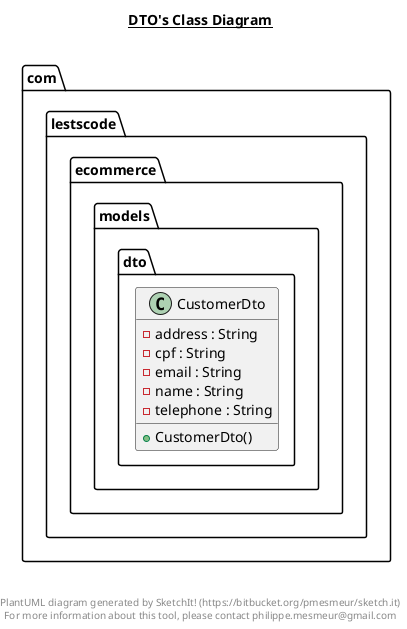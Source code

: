 @startuml

title __DTO's Class Diagram__\n

  namespace com.lestscode.ecommerce {
    namespace models {
      namespace dto {
        class com.lestscode.ecommerce.models.dto.CustomerDto {
            - address : String
            - cpf : String
            - email : String
            - name : String
            - telephone : String
            + CustomerDto()
        }
      }
    }
  }
  



right footer


PlantUML diagram generated by SketchIt! (https://bitbucket.org/pmesmeur/sketch.it)
For more information about this tool, please contact philippe.mesmeur@gmail.com
endfooter

@enduml
